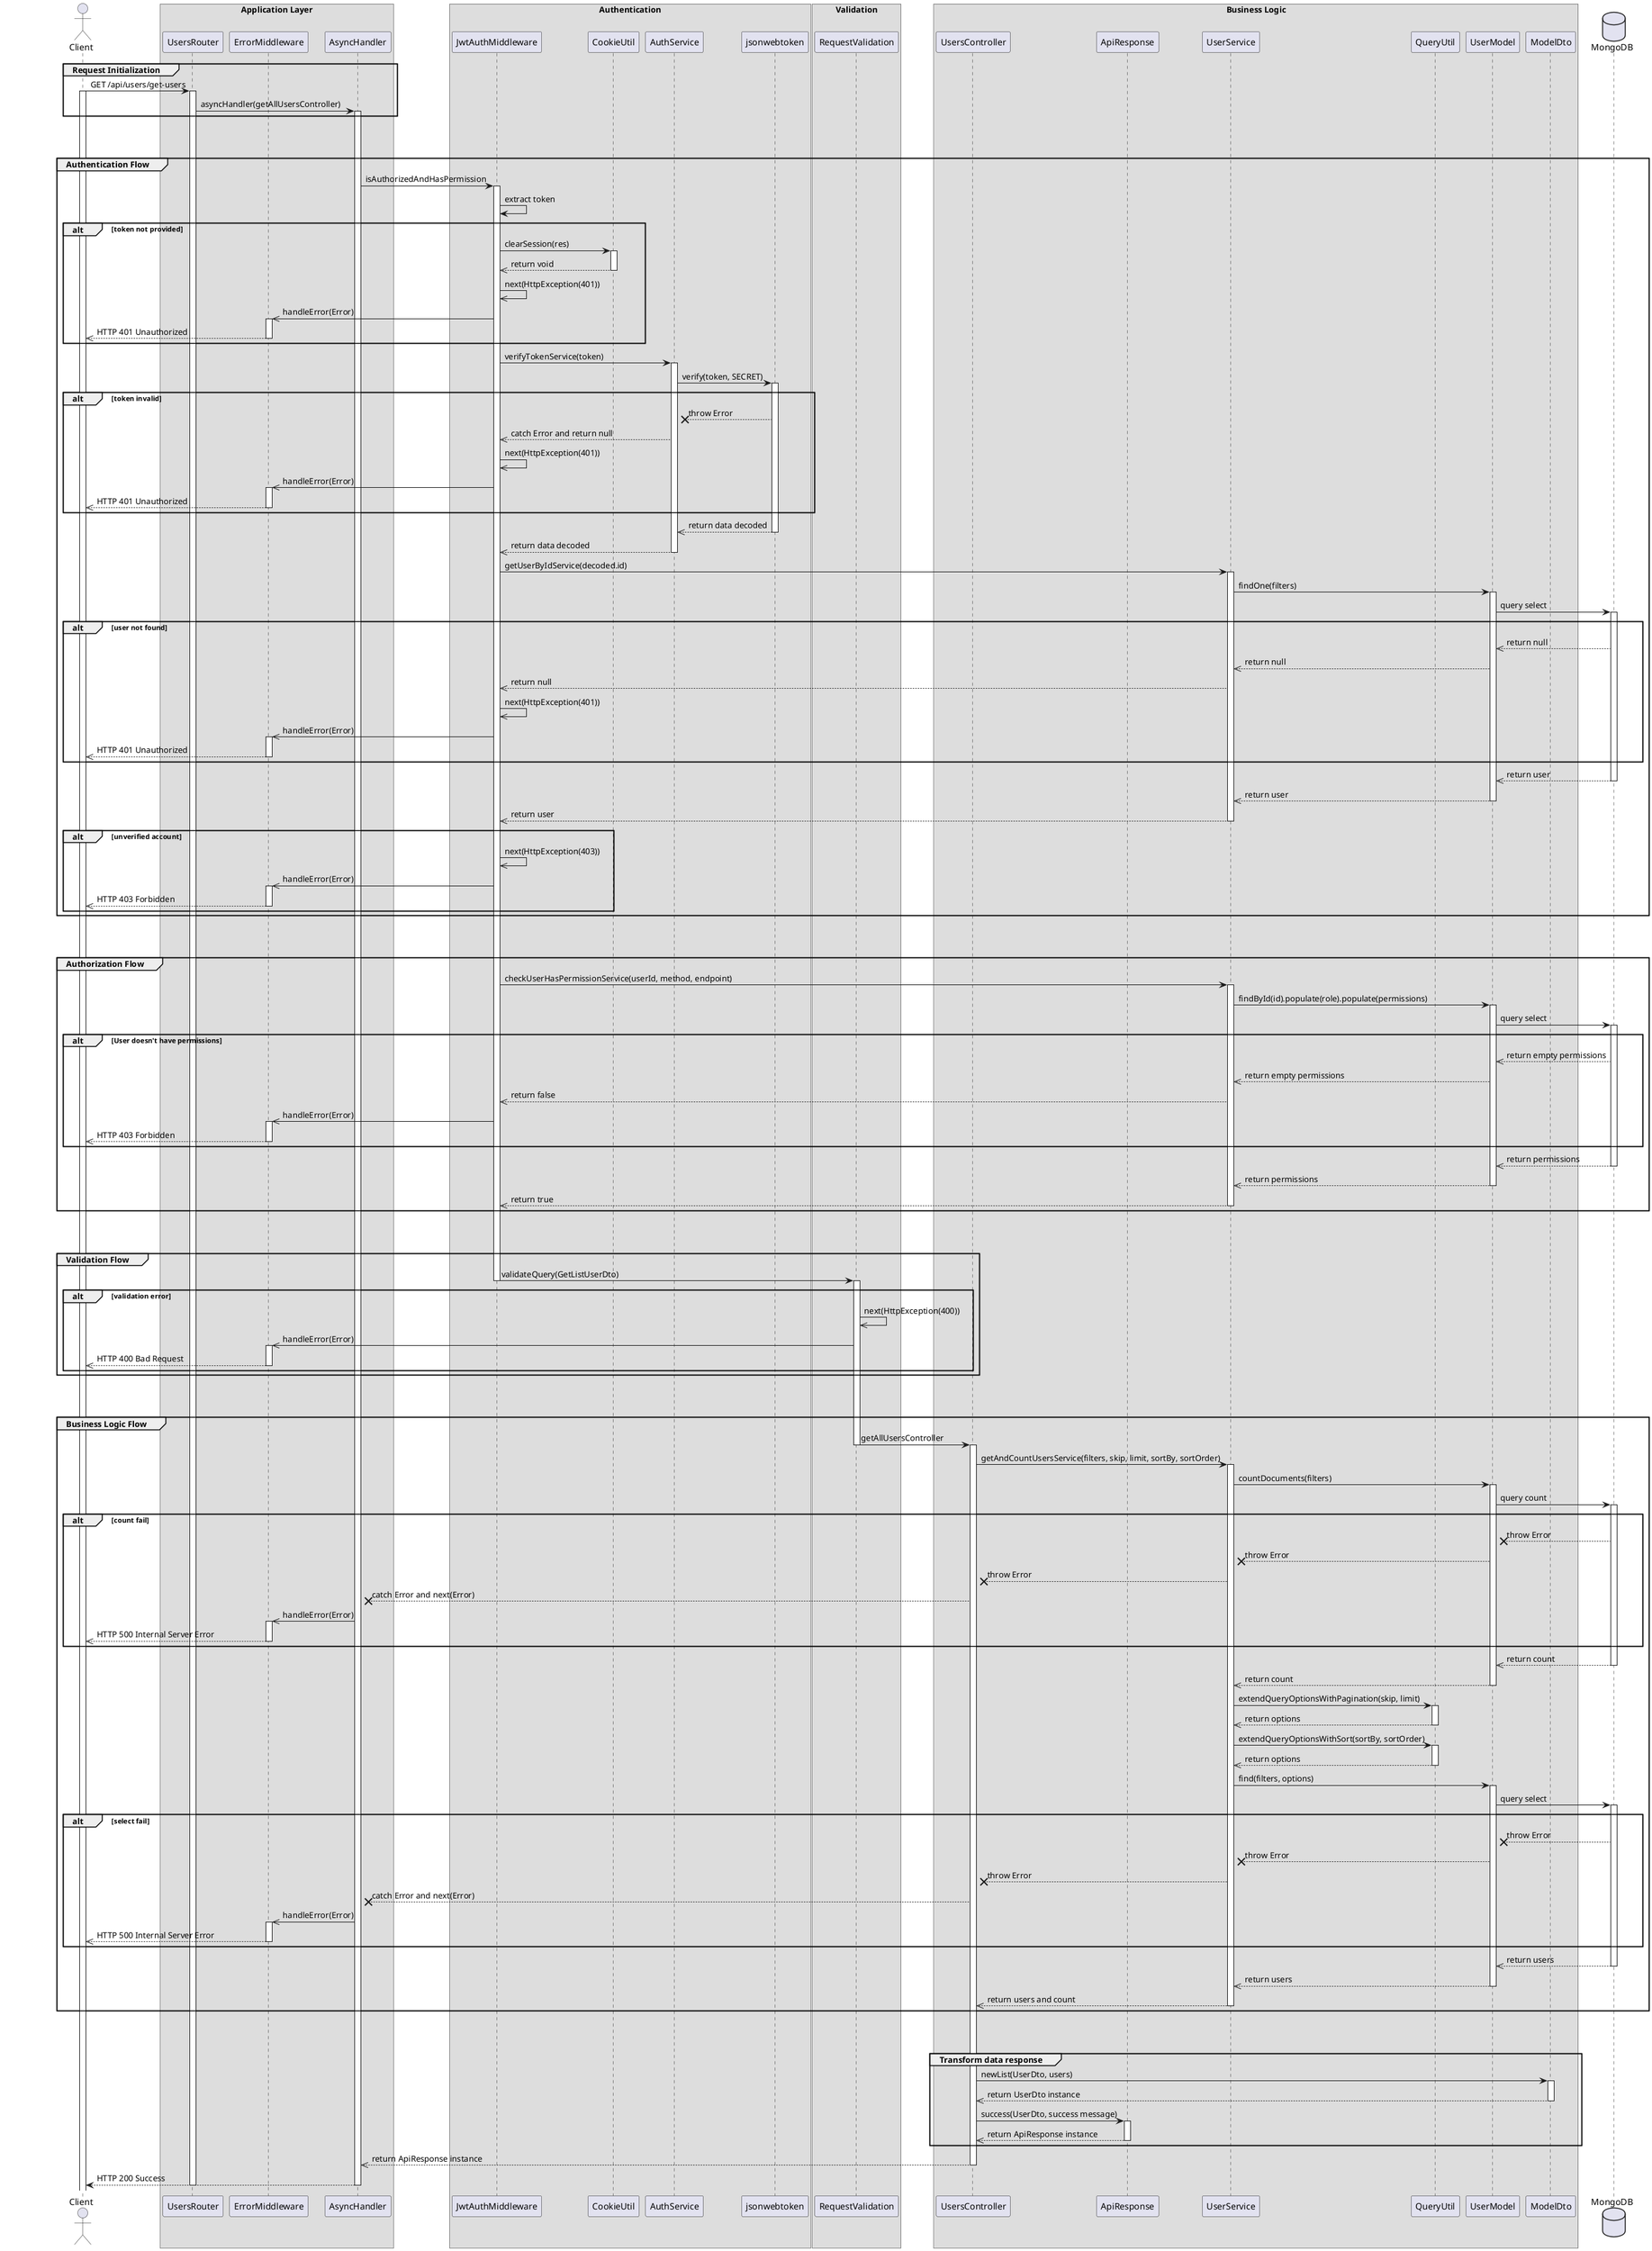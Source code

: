 @startuml View list User

actor Client

box "Application Layer"
participant UsersRouter 
participant ErrorMiddleware 
participant AsyncHandler 
end box

box "Authentication"
participant JwtAuthMiddleware 
participant CookieUtil
participant AuthService
participant jsonwebtoken
end box


box "Validation"
participant RequestValidation
end box

box "Business Logic"
participant UsersController
participant ApiResponse
participant UserService 
participant QueryUtil
participant UserModel
participant ModelDto
end box

database MongoDB

' Step 1
group Request Initialization
    Client -> UsersRouter: GET /api/users/get-users
    activate Client
    activate UsersRouter
    UsersRouter -> AsyncHandler: asyncHandler(getAllUsersController)
    activate AsyncHandler
end

break
break

' Step 2
group Authentication Flow
    AsyncHandler -> JwtAuthMiddleware: isAuthorizedAndHasPermission
    activate JwtAuthMiddleware

    JwtAuthMiddleware -> JwtAuthMiddleware: extract token
    alt token not provided
        JwtAuthMiddleware -> CookieUtil: clearSession(res)
        activate CookieUtil
        CookieUtil -->> JwtAuthMiddleware: return void
        deactivate CookieUtil
        JwtAuthMiddleware ->> JwtAuthMiddleware: next(HttpException(401))
        JwtAuthMiddleware ->> ErrorMiddleware: handleError(Error)
        activate ErrorMiddleware
        ErrorMiddleware -->> Client: HTTP 401 Unauthorized
        deactivate ErrorMiddleware
    end 

    JwtAuthMiddleware -> AuthService: verifyTokenService(token)
    activate AuthService
    AuthService -> jsonwebtoken: verify(token, SECRET)
    activate jsonwebtoken
    alt token invalid
        jsonwebtoken --x AuthService: throw Error
        AuthService -->> JwtAuthMiddleware: catch Error and return null
        JwtAuthMiddleware ->> JwtAuthMiddleware: next(HttpException(401))
        JwtAuthMiddleware ->> ErrorMiddleware: handleError(Error)
        activate ErrorMiddleware
        ErrorMiddleware -->> Client: HTTP 401 Unauthorized
        deactivate ErrorMiddleware
    end

    jsonwebtoken -->> AuthService: return data decoded
    deactivate jsonwebtoken
    AuthService -->> JwtAuthMiddleware: return data decoded
    deactivate AuthService
    JwtAuthMiddleware -> UserService: getUserByIdService(decoded.id)
    activate UserService
    UserService -> UserModel: findOne(filters)
    activate UserModel
    UserModel -> MongoDB: query select
    activate MongoDB

    alt user not found
        MongoDB -->> UserModel: return null
        UserModel -->> UserService: return null
        UserService -->> JwtAuthMiddleware: return null
        JwtAuthMiddleware ->> JwtAuthMiddleware: next(HttpException(401))
        JwtAuthMiddleware ->> ErrorMiddleware: handleError(Error)
        activate ErrorMiddleware
        ErrorMiddleware -->> Client: HTTP 401 Unauthorized
        deactivate ErrorMiddleware
    end

    MongoDB -->> UserModel: return user
    deactivate MongoDB
    UserModel -->> UserService: return user
    deactivate UserModel
    UserService -->> JwtAuthMiddleware: return user
    deactivate UserService

    alt unverified account
        JwtAuthMiddleware ->> JwtAuthMiddleware: next(HttpException(403))
        JwtAuthMiddleware ->> ErrorMiddleware: handleError(Error)
        activate ErrorMiddleware
        ErrorMiddleware -->> Client: HTTP 403 Forbidden
        deactivate ErrorMiddleware
    end
end

break
break

' Step 3
group Authorization Flow
    JwtAuthMiddleware -> UserService: checkUserHasPermissionService(userId, method, endpoint)
    activate UserService
    UserService -> UserModel: findById(id).populate(role).populate(permissions)
    activate UserModel
    UserModel -> MongoDB: query select
    activate MongoDB

    alt User doesn't have permissions 
        MongoDB -->> UserModel: return empty permissions
        UserModel -->> UserService: return empty permissions
        UserService -->> JwtAuthMiddleware: return false
        JwtAuthMiddleware ->> ErrorMiddleware: handleError(Error)
        activate ErrorMiddleware
        ErrorMiddleware -->> Client: HTTP 403 Forbidden
        deactivate ErrorMiddleware
    end

    MongoDB -->> UserModel: return permissions
    deactivate MongoDB
    UserModel -->> UserService: return permissions
    deactivate UserModel
    UserService -->> JwtAuthMiddleware: return true
    deactivate UserService
end

break
break

' Step 4
group Validation Flow
    JwtAuthMiddleware -> RequestValidation: validateQuery(GetListUserDto)
    deactivate JwtAuthMiddleware
    activate RequestValidation
    alt validation error
        RequestValidation ->> RequestValidation: next(HttpException(400))
        RequestValidation ->> ErrorMiddleware: handleError(Error)
        activate ErrorMiddleware
        ErrorMiddleware -->> Client: HTTP 400 Bad Request
        deactivate ErrorMiddleware
    end
    
end

break
break


' step 5
group Business Logic Flow
    RequestValidation -> UsersController: getAllUsersController
    deactivate RequestValidation
    activate UsersController
    UsersController -> UserService: getAndCountUsersService(filters, skip, limit, sortBy, sortOrder)
    activate UserService
    UserService -> UserModel:countDocuments(filters)
    activate UserModel
    UserModel -> MongoDB: query count
    activate MongoDB

    alt count fail
        MongoDB --x UserModel: throw Error
        UserModel --x UserService: throw Error
        UserService --x UsersController: throw Error
        UsersController --x AsyncHandler: catch Error and next(Error)
        AsyncHandler ->> ErrorMiddleware: handleError(Error)
        activate ErrorMiddleware
        ErrorMiddleware -->> Client: HTTP 500 Internal Server Error
        deactivate ErrorMiddleware
    end

    MongoDB -->> UserModel: return count
    deactivate MongoDB
    UserModel -->> UserService: return count
    deactivate UserModel
    UserService -> QueryUtil: extendQueryOptionsWithPagination(skip, limit)
    activate QueryUtil
    QueryUtil -->> UserService: return options
    deactivate QueryUtil
    UserService -> QueryUtil: extendQueryOptionsWithSort(sortBy, sortOrder)
    activate QueryUtil
    QueryUtil -->> UserService: return options
    deactivate QueryUtil
    UserService -> UserModel: find(filters, options)
    activate UserModel
    UserModel -> MongoDB: query select
    activate MongoDB

  alt select fail
        MongoDB --x UserModel: throw Error
        UserModel --x UserService: throw Error
        UserService --x UsersController: throw Error
        UsersController --x AsyncHandler: catch Error and next(Error)
        AsyncHandler ->> ErrorMiddleware: handleError(Error) 
        activate ErrorMiddleware
        ErrorMiddleware -->> Client: HTTP 500 Internal Server Error
        deactivate ErrorMiddleware
    end

    MongoDB -->> UserModel: return users
    deactivate MongoDB
    UserModel -->> UserService: return users
    deactivate UserModel
    UserService -->> UsersController: return users and count
    deactivate UserService


end
break
break

group Transform data response
    UsersController -> ModelDto: newList(UserDto, users)
    activate ModelDto
    ModelDto -->> UsersController: return UserDto instance
    deactivate ModelDto

    UsersController -> ApiResponse: success(UserDto, success message)
    activate ApiResponse
    ApiResponse -->> UsersController: return ApiResponse instance
    deactivate ApiResponse 
end
UsersController -->> AsyncHandler: return ApiResponse instance
deactivate UsersController
AsyncHandler --> Client: HTTP 200 Success
deactivate AsyncHandler
deactivate UsersRouter



@enduml